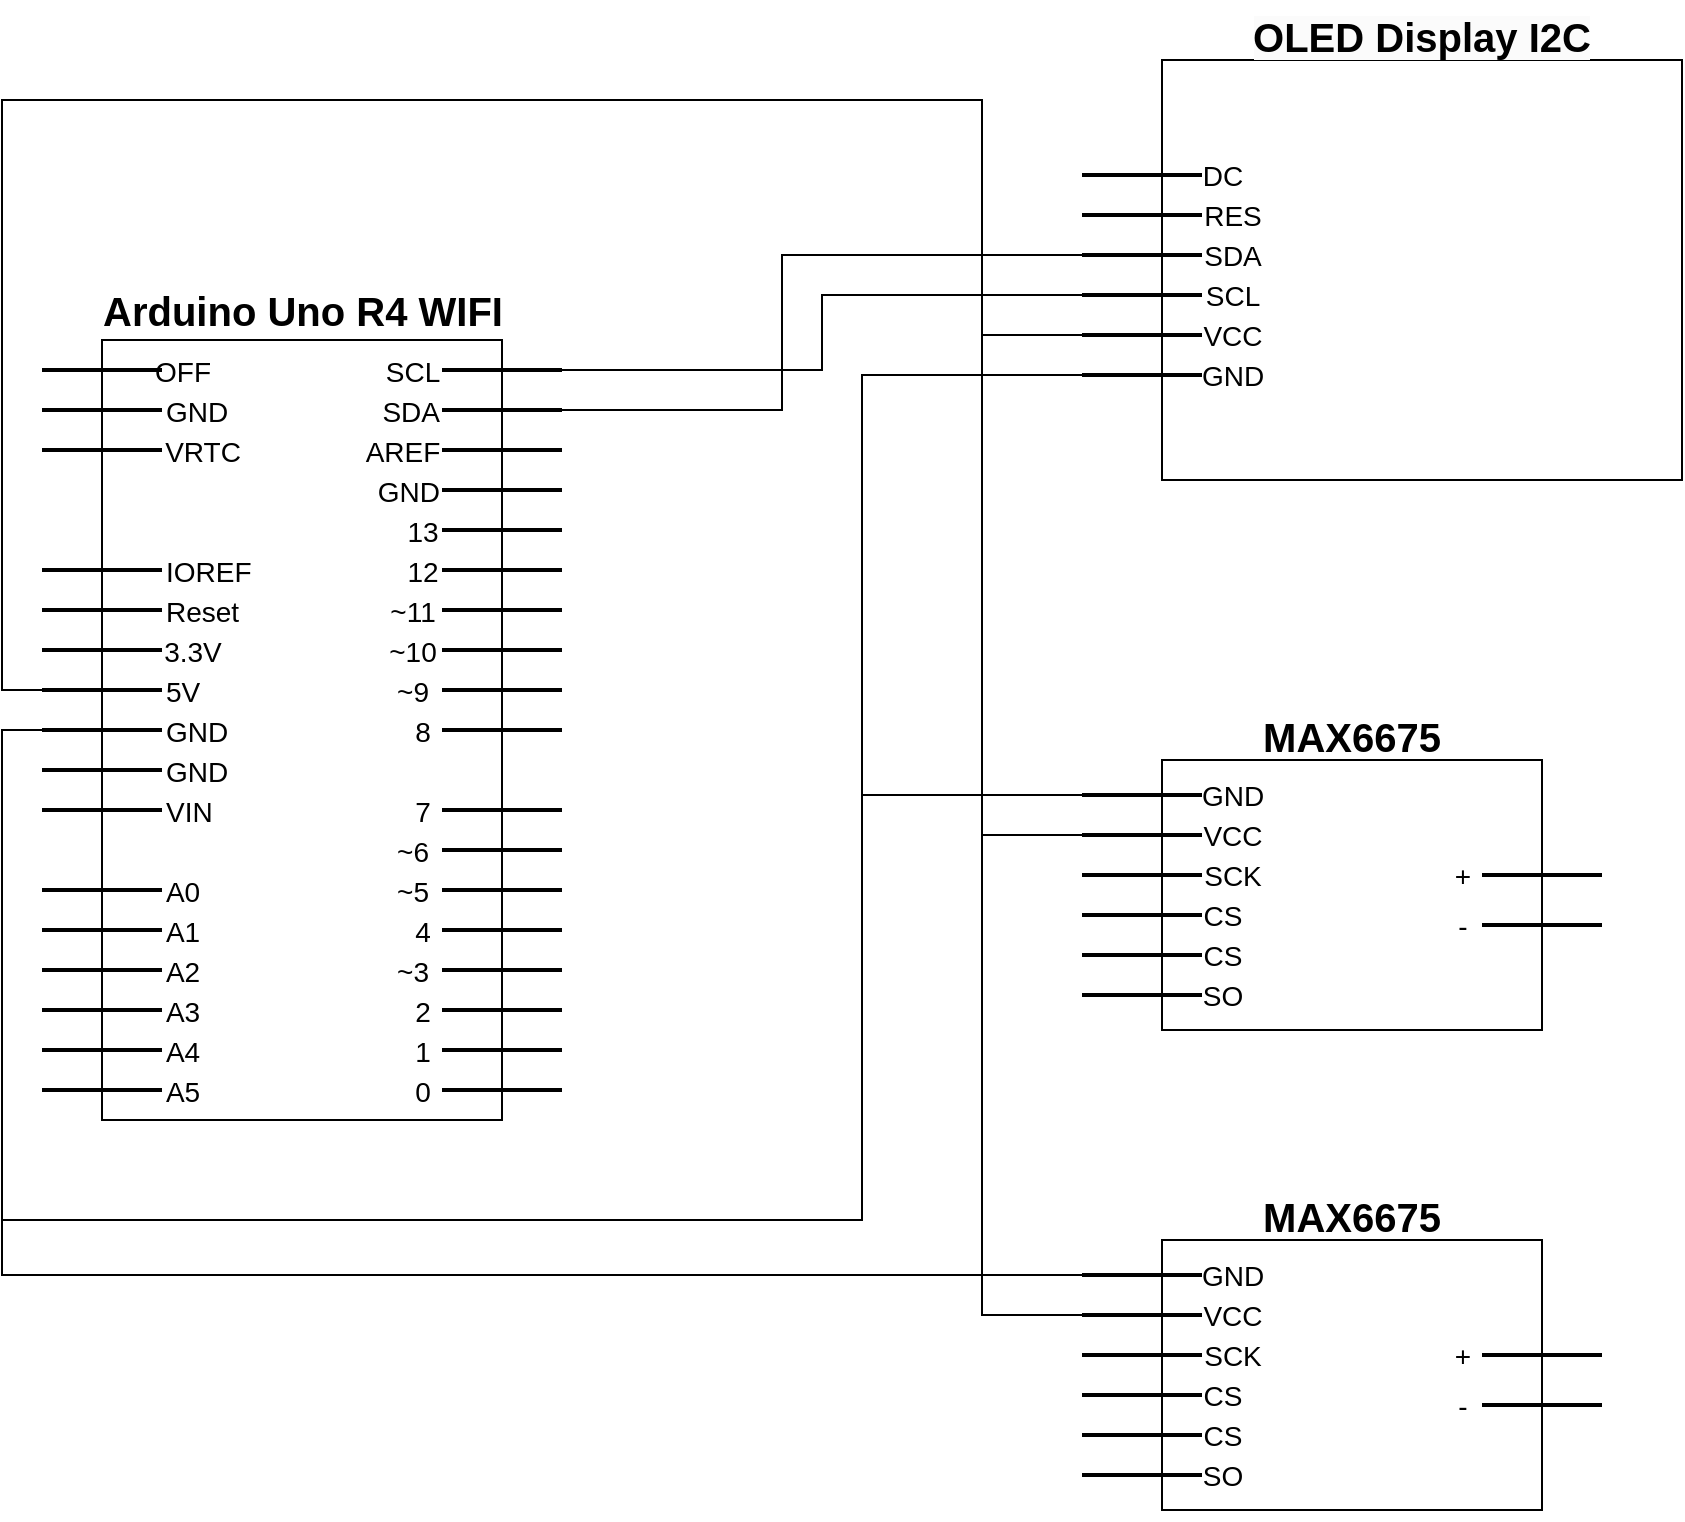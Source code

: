 <mxfile version="25.0.3">
  <diagram name="Page-1" id="16e2658f-23c8-b752-8be9-c03fbebb8bbe">
    <mxGraphModel dx="771" dy="739" grid="1" gridSize="10" guides="1" tooltips="1" connect="1" arrows="1" fold="1" page="1" pageScale="1" pageWidth="4681" pageHeight="3300" background="none" math="0" shadow="0">
      <root>
        <mxCell id="0" />
        <mxCell id="1" parent="0" />
        <mxCell id="s9KkecqxKt4KkMQb729m-92" value="" style="group" vertex="1" connectable="0" parent="1">
          <mxGeometry x="390" y="500" width="260" height="420" as="geometry" />
        </mxCell>
        <mxCell id="s9KkecqxKt4KkMQb729m-42" value="" style="group" vertex="1" connectable="0" parent="s9KkecqxKt4KkMQb729m-92">
          <mxGeometry y="30" width="260" height="390" as="geometry" />
        </mxCell>
        <mxCell id="s9KkecqxKt4KkMQb729m-1" value="" style="rounded=0;whiteSpace=wrap;html=1;" vertex="1" parent="s9KkecqxKt4KkMQb729m-42">
          <mxGeometry x="30" width="200" height="390" as="geometry" />
        </mxCell>
        <mxCell id="s9KkecqxKt4KkMQb729m-3" value="" style="line;strokeWidth=2;html=1;" vertex="1" parent="s9KkecqxKt4KkMQb729m-42">
          <mxGeometry y="370" width="60" height="10" as="geometry" />
        </mxCell>
        <mxCell id="s9KkecqxKt4KkMQb729m-4" value="" style="line;strokeWidth=2;html=1;" vertex="1" parent="s9KkecqxKt4KkMQb729m-42">
          <mxGeometry y="330" width="60" height="10" as="geometry" />
        </mxCell>
        <mxCell id="s9KkecqxKt4KkMQb729m-5" value="" style="line;strokeWidth=2;html=1;" vertex="1" parent="s9KkecqxKt4KkMQb729m-42">
          <mxGeometry y="350" width="60" height="10" as="geometry" />
        </mxCell>
        <mxCell id="s9KkecqxKt4KkMQb729m-6" value="" style="line;strokeWidth=2;html=1;" vertex="1" parent="s9KkecqxKt4KkMQb729m-42">
          <mxGeometry y="310" width="60" height="10" as="geometry" />
        </mxCell>
        <mxCell id="s9KkecqxKt4KkMQb729m-7" value="" style="line;strokeWidth=2;html=1;" vertex="1" parent="s9KkecqxKt4KkMQb729m-42">
          <mxGeometry y="290" width="60" height="10" as="geometry" />
        </mxCell>
        <mxCell id="s9KkecqxKt4KkMQb729m-8" value="" style="line;strokeWidth=2;html=1;" vertex="1" parent="s9KkecqxKt4KkMQb729m-42">
          <mxGeometry y="270" width="60" height="10" as="geometry" />
        </mxCell>
        <mxCell id="s9KkecqxKt4KkMQb729m-10" value="" style="line;strokeWidth=2;html=1;" vertex="1" parent="s9KkecqxKt4KkMQb729m-42">
          <mxGeometry y="230" width="60" height="10" as="geometry" />
        </mxCell>
        <mxCell id="s9KkecqxKt4KkMQb729m-11" value="" style="line;strokeWidth=2;html=1;" vertex="1" parent="s9KkecqxKt4KkMQb729m-42">
          <mxGeometry y="210" width="60" height="10" as="geometry" />
        </mxCell>
        <mxCell id="s9KkecqxKt4KkMQb729m-13" value="" style="line;strokeWidth=2;html=1;" vertex="1" parent="s9KkecqxKt4KkMQb729m-42">
          <mxGeometry y="190" width="60" height="10" as="geometry" />
        </mxCell>
        <mxCell id="s9KkecqxKt4KkMQb729m-14" value="" style="line;strokeWidth=2;html=1;" vertex="1" parent="s9KkecqxKt4KkMQb729m-42">
          <mxGeometry y="170" width="60" height="10" as="geometry" />
        </mxCell>
        <mxCell id="s9KkecqxKt4KkMQb729m-15" value="" style="line;strokeWidth=2;html=1;" vertex="1" parent="s9KkecqxKt4KkMQb729m-42">
          <mxGeometry y="150" width="60" height="10" as="geometry" />
        </mxCell>
        <mxCell id="s9KkecqxKt4KkMQb729m-16" value="" style="line;strokeWidth=2;html=1;" vertex="1" parent="s9KkecqxKt4KkMQb729m-42">
          <mxGeometry y="130" width="60" height="10" as="geometry" />
        </mxCell>
        <mxCell id="s9KkecqxKt4KkMQb729m-17" value="" style="line;strokeWidth=2;html=1;" vertex="1" parent="s9KkecqxKt4KkMQb729m-42">
          <mxGeometry y="110" width="60" height="10" as="geometry" />
        </mxCell>
        <mxCell id="s9KkecqxKt4KkMQb729m-20" value="" style="line;strokeWidth=2;html=1;" vertex="1" parent="s9KkecqxKt4KkMQb729m-42">
          <mxGeometry y="50" width="60" height="10" as="geometry" />
        </mxCell>
        <mxCell id="s9KkecqxKt4KkMQb729m-21" value="" style="line;strokeWidth=2;html=1;" vertex="1" parent="s9KkecqxKt4KkMQb729m-42">
          <mxGeometry y="30" width="60" height="10" as="geometry" />
        </mxCell>
        <mxCell id="s9KkecqxKt4KkMQb729m-22" value="" style="line;strokeWidth=2;html=1;" vertex="1" parent="s9KkecqxKt4KkMQb729m-42">
          <mxGeometry y="10" width="60" height="10" as="geometry" />
        </mxCell>
        <mxCell id="s9KkecqxKt4KkMQb729m-23" value="" style="line;strokeWidth=2;html=1;" vertex="1" parent="s9KkecqxKt4KkMQb729m-42">
          <mxGeometry x="200" y="370" width="60" height="10" as="geometry" />
        </mxCell>
        <mxCell id="s9KkecqxKt4KkMQb729m-24" value="" style="line;strokeWidth=2;html=1;" vertex="1" parent="s9KkecqxKt4KkMQb729m-42">
          <mxGeometry x="200" y="330" width="60" height="10" as="geometry" />
        </mxCell>
        <mxCell id="s9KkecqxKt4KkMQb729m-25" value="" style="line;strokeWidth=2;html=1;" vertex="1" parent="s9KkecqxKt4KkMQb729m-42">
          <mxGeometry x="200" y="350" width="60" height="10" as="geometry" />
        </mxCell>
        <mxCell id="s9KkecqxKt4KkMQb729m-26" value="" style="line;strokeWidth=2;html=1;" vertex="1" parent="s9KkecqxKt4KkMQb729m-42">
          <mxGeometry x="200" y="310" width="60" height="10" as="geometry" />
        </mxCell>
        <mxCell id="s9KkecqxKt4KkMQb729m-27" value="" style="line;strokeWidth=2;html=1;" vertex="1" parent="s9KkecqxKt4KkMQb729m-42">
          <mxGeometry x="200" y="290" width="60" height="10" as="geometry" />
        </mxCell>
        <mxCell id="s9KkecqxKt4KkMQb729m-28" value="" style="line;strokeWidth=2;html=1;" vertex="1" parent="s9KkecqxKt4KkMQb729m-42">
          <mxGeometry x="200" y="270" width="60" height="10" as="geometry" />
        </mxCell>
        <mxCell id="s9KkecqxKt4KkMQb729m-29" value="" style="line;strokeWidth=2;html=1;" vertex="1" parent="s9KkecqxKt4KkMQb729m-42">
          <mxGeometry x="200" y="250" width="60" height="10" as="geometry" />
        </mxCell>
        <mxCell id="s9KkecqxKt4KkMQb729m-30" value="" style="line;strokeWidth=2;html=1;" vertex="1" parent="s9KkecqxKt4KkMQb729m-42">
          <mxGeometry x="200" y="230" width="60" height="10" as="geometry" />
        </mxCell>
        <mxCell id="s9KkecqxKt4KkMQb729m-32" value="" style="line;strokeWidth=2;html=1;" vertex="1" parent="s9KkecqxKt4KkMQb729m-42">
          <mxGeometry x="200" y="190" width="60" height="10" as="geometry" />
        </mxCell>
        <mxCell id="s9KkecqxKt4KkMQb729m-33" value="" style="line;strokeWidth=2;html=1;" vertex="1" parent="s9KkecqxKt4KkMQb729m-42">
          <mxGeometry x="200" y="170" width="60" height="10" as="geometry" />
        </mxCell>
        <mxCell id="s9KkecqxKt4KkMQb729m-34" value="" style="line;strokeWidth=2;html=1;" vertex="1" parent="s9KkecqxKt4KkMQb729m-42">
          <mxGeometry x="200" y="150" width="60" height="10" as="geometry" />
        </mxCell>
        <mxCell id="s9KkecqxKt4KkMQb729m-35" value="" style="line;strokeWidth=2;html=1;" vertex="1" parent="s9KkecqxKt4KkMQb729m-42">
          <mxGeometry x="200" y="130" width="60" height="10" as="geometry" />
        </mxCell>
        <mxCell id="s9KkecqxKt4KkMQb729m-36" value="" style="line;strokeWidth=2;html=1;" vertex="1" parent="s9KkecqxKt4KkMQb729m-42">
          <mxGeometry x="200" y="110" width="60" height="10" as="geometry" />
        </mxCell>
        <mxCell id="s9KkecqxKt4KkMQb729m-37" value="" style="line;strokeWidth=2;html=1;" vertex="1" parent="s9KkecqxKt4KkMQb729m-42">
          <mxGeometry x="200" y="90" width="60" height="10" as="geometry" />
        </mxCell>
        <mxCell id="s9KkecqxKt4KkMQb729m-38" value="" style="line;strokeWidth=2;html=1;" vertex="1" parent="s9KkecqxKt4KkMQb729m-42">
          <mxGeometry x="200" y="70" width="60" height="10" as="geometry" />
        </mxCell>
        <mxCell id="s9KkecqxKt4KkMQb729m-39" value="" style="line;strokeWidth=2;html=1;" vertex="1" parent="s9KkecqxKt4KkMQb729m-42">
          <mxGeometry x="200" y="50" width="60" height="10" as="geometry" />
        </mxCell>
        <mxCell id="s9KkecqxKt4KkMQb729m-40" value="" style="line;strokeWidth=2;html=1;" vertex="1" parent="s9KkecqxKt4KkMQb729m-42">
          <mxGeometry x="200" y="30" width="60" height="10" as="geometry" />
        </mxCell>
        <mxCell id="s9KkecqxKt4KkMQb729m-41" value="" style="line;strokeWidth=2;html=1;" vertex="1" parent="s9KkecqxKt4KkMQb729m-42">
          <mxGeometry x="200" y="10" width="60" height="10" as="geometry" />
        </mxCell>
        <mxCell id="s9KkecqxKt4KkMQb729m-43" value="&lt;font style=&quot;font-size: 14px; font-weight: normal;&quot;&gt;A5&lt;/font&gt;" style="text;strokeColor=none;fillColor=none;html=1;fontSize=24;fontStyle=1;verticalAlign=middle;align=center;" vertex="1" parent="s9KkecqxKt4KkMQb729m-42">
          <mxGeometry x="60" y="365" width="20" height="15" as="geometry" />
        </mxCell>
        <mxCell id="s9KkecqxKt4KkMQb729m-52" value="&lt;font style=&quot;font-size: 14px; font-weight: normal;&quot;&gt;A4&lt;/font&gt;" style="text;strokeColor=none;fillColor=none;html=1;fontSize=24;fontStyle=1;verticalAlign=middle;align=center;" vertex="1" parent="s9KkecqxKt4KkMQb729m-42">
          <mxGeometry x="60" y="345" width="20" height="15" as="geometry" />
        </mxCell>
        <mxCell id="s9KkecqxKt4KkMQb729m-54" value="&lt;font style=&quot;font-size: 14px; font-weight: normal;&quot;&gt;A3&lt;/font&gt;" style="text;strokeColor=none;fillColor=none;html=1;fontSize=24;fontStyle=1;verticalAlign=middle;align=center;" vertex="1" parent="s9KkecqxKt4KkMQb729m-42">
          <mxGeometry x="60" y="325" width="20" height="15" as="geometry" />
        </mxCell>
        <mxCell id="s9KkecqxKt4KkMQb729m-55" value="&lt;span style=&quot;font-size: 14px; font-weight: 400;&quot;&gt;A2&lt;/span&gt;" style="text;strokeColor=none;fillColor=none;html=1;fontSize=24;fontStyle=1;verticalAlign=middle;align=center;" vertex="1" parent="s9KkecqxKt4KkMQb729m-42">
          <mxGeometry x="60" y="305" width="20" height="15" as="geometry" />
        </mxCell>
        <mxCell id="s9KkecqxKt4KkMQb729m-56" value="&lt;font style=&quot;font-size: 14px; font-weight: normal;&quot;&gt;A1&lt;/font&gt;" style="text;strokeColor=none;fillColor=none;html=1;fontSize=24;fontStyle=1;verticalAlign=middle;align=center;" vertex="1" parent="s9KkecqxKt4KkMQb729m-42">
          <mxGeometry x="60" y="285" width="20" height="15" as="geometry" />
        </mxCell>
        <mxCell id="s9KkecqxKt4KkMQb729m-57" value="&lt;font style=&quot;font-size: 14px; font-weight: normal;&quot;&gt;A0&lt;/font&gt;" style="text;strokeColor=none;fillColor=none;html=1;fontSize=24;fontStyle=1;verticalAlign=middle;align=center;" vertex="1" parent="s9KkecqxKt4KkMQb729m-42">
          <mxGeometry x="60" y="265" width="20" height="15" as="geometry" />
        </mxCell>
        <mxCell id="s9KkecqxKt4KkMQb729m-58" value="&lt;font style=&quot;font-size: 14px; font-weight: normal;&quot;&gt;VIN&lt;/font&gt;" style="text;strokeColor=none;fillColor=none;html=1;fontSize=24;fontStyle=1;verticalAlign=middle;align=left;" vertex="1" parent="s9KkecqxKt4KkMQb729m-42">
          <mxGeometry x="60" y="225" width="30" height="15" as="geometry" />
        </mxCell>
        <mxCell id="s9KkecqxKt4KkMQb729m-59" value="&lt;font style=&quot;font-size: 14px; font-weight: normal;&quot;&gt;GND&lt;/font&gt;" style="text;strokeColor=none;fillColor=none;html=1;fontSize=24;fontStyle=1;verticalAlign=middle;align=left;" vertex="1" parent="s9KkecqxKt4KkMQb729m-42">
          <mxGeometry x="60" y="205" width="30" height="15" as="geometry" />
        </mxCell>
        <mxCell id="s9KkecqxKt4KkMQb729m-61" value="&lt;span style=&quot;font-size: 14px; font-weight: 400;&quot;&gt;5V&lt;/span&gt;" style="text;strokeColor=none;fillColor=none;html=1;fontSize=24;fontStyle=1;verticalAlign=middle;align=center;" vertex="1" parent="s9KkecqxKt4KkMQb729m-42">
          <mxGeometry x="60" y="165" width="20" height="15" as="geometry" />
        </mxCell>
        <mxCell id="s9KkecqxKt4KkMQb729m-62" value="&lt;span style=&quot;font-size: 14px; font-weight: 400;&quot;&gt;3.3V&lt;/span&gt;" style="text;strokeColor=none;fillColor=none;html=1;fontSize=24;fontStyle=1;verticalAlign=middle;align=center;" vertex="1" parent="s9KkecqxKt4KkMQb729m-42">
          <mxGeometry x="60" y="145" width="30" height="15" as="geometry" />
        </mxCell>
        <mxCell id="s9KkecqxKt4KkMQb729m-63" value="&lt;span style=&quot;font-size: 14px; font-weight: 400;&quot;&gt;Reset&lt;/span&gt;" style="text;strokeColor=none;fillColor=none;html=1;fontSize=24;fontStyle=1;verticalAlign=middle;align=left;" vertex="1" parent="s9KkecqxKt4KkMQb729m-42">
          <mxGeometry x="60" y="125" width="40" height="15" as="geometry" />
        </mxCell>
        <mxCell id="s9KkecqxKt4KkMQb729m-64" value="&lt;font style=&quot;font-size: 14px; font-weight: normal;&quot;&gt;IOREF&lt;/font&gt;" style="text;strokeColor=none;fillColor=none;html=1;fontSize=24;fontStyle=1;verticalAlign=middle;align=left;" vertex="1" parent="s9KkecqxKt4KkMQb729m-42">
          <mxGeometry x="60" y="105" width="50" height="15" as="geometry" />
        </mxCell>
        <mxCell id="s9KkecqxKt4KkMQb729m-67" value="&lt;font style=&quot;font-size: 14px; font-weight: normal;&quot;&gt;VRTC&lt;/font&gt;" style="text;strokeColor=none;fillColor=none;html=1;fontSize=24;fontStyle=1;verticalAlign=middle;align=center;" vertex="1" parent="s9KkecqxKt4KkMQb729m-42">
          <mxGeometry x="60" y="45" width="40" height="15" as="geometry" />
        </mxCell>
        <mxCell id="s9KkecqxKt4KkMQb729m-70" value="&lt;font style=&quot;font-size: 14px; font-weight: normal;&quot;&gt;GND&lt;/font&gt;" style="text;strokeColor=none;fillColor=none;html=1;fontSize=24;fontStyle=1;verticalAlign=middle;align=left;" vertex="1" parent="s9KkecqxKt4KkMQb729m-42">
          <mxGeometry x="60" y="25" width="40" height="15" as="geometry" />
        </mxCell>
        <mxCell id="s9KkecqxKt4KkMQb729m-71" value="&lt;font style=&quot;font-size: 14px; font-weight: normal;&quot;&gt;OFF&lt;/font&gt;" style="text;strokeColor=none;fillColor=none;html=1;fontSize=24;fontStyle=1;verticalAlign=middle;align=center;" vertex="1" parent="s9KkecqxKt4KkMQb729m-42">
          <mxGeometry x="60" y="5" width="20" height="15" as="geometry" />
        </mxCell>
        <mxCell id="s9KkecqxKt4KkMQb729m-72" value="&lt;font style=&quot;font-size: 14px; font-weight: normal;&quot;&gt;0&lt;/font&gt;" style="text;strokeColor=none;fillColor=none;html=1;fontSize=24;fontStyle=1;verticalAlign=middle;align=center;" vertex="1" parent="s9KkecqxKt4KkMQb729m-42">
          <mxGeometry x="180" y="365" width="20" height="15" as="geometry" />
        </mxCell>
        <mxCell id="s9KkecqxKt4KkMQb729m-73" value="&lt;font style=&quot;font-size: 14px; font-weight: normal;&quot;&gt;1&lt;/font&gt;" style="text;strokeColor=none;fillColor=none;html=1;fontSize=24;fontStyle=1;verticalAlign=middle;align=center;" vertex="1" parent="s9KkecqxKt4KkMQb729m-42">
          <mxGeometry x="180" y="345" width="20" height="15" as="geometry" />
        </mxCell>
        <mxCell id="s9KkecqxKt4KkMQb729m-74" value="&lt;font style=&quot;font-size: 14px; font-weight: normal;&quot;&gt;2&lt;/font&gt;" style="text;strokeColor=none;fillColor=none;html=1;fontSize=24;fontStyle=1;verticalAlign=middle;align=center;" vertex="1" parent="s9KkecqxKt4KkMQb729m-42">
          <mxGeometry x="180" y="325" width="20" height="15" as="geometry" />
        </mxCell>
        <mxCell id="s9KkecqxKt4KkMQb729m-75" value="&lt;font style=&quot;font-size: 14px; font-weight: normal;&quot;&gt;~3&lt;/font&gt;" style="text;strokeColor=none;fillColor=none;html=1;fontSize=24;fontStyle=1;verticalAlign=middle;align=center;" vertex="1" parent="s9KkecqxKt4KkMQb729m-42">
          <mxGeometry x="170" y="305" width="30" height="15" as="geometry" />
        </mxCell>
        <mxCell id="s9KkecqxKt4KkMQb729m-76" value="&lt;font style=&quot;font-size: 14px; font-weight: normal;&quot;&gt;4&lt;/font&gt;" style="text;strokeColor=none;fillColor=none;html=1;fontSize=24;fontStyle=1;verticalAlign=middle;align=center;" vertex="1" parent="s9KkecqxKt4KkMQb729m-42">
          <mxGeometry x="180" y="285" width="20" height="15" as="geometry" />
        </mxCell>
        <mxCell id="s9KkecqxKt4KkMQb729m-77" value="&lt;font style=&quot;font-size: 14px; font-weight: normal;&quot;&gt;~5&lt;/font&gt;" style="text;strokeColor=none;fillColor=none;html=1;fontSize=24;fontStyle=1;verticalAlign=middle;align=center;" vertex="1" parent="s9KkecqxKt4KkMQb729m-42">
          <mxGeometry x="170" y="265" width="30" height="15" as="geometry" />
        </mxCell>
        <mxCell id="s9KkecqxKt4KkMQb729m-78" value="&lt;span style=&quot;font-size: 14px; font-weight: 400;&quot;&gt;~6&lt;/span&gt;" style="text;strokeColor=none;fillColor=none;html=1;fontSize=24;fontStyle=1;verticalAlign=middle;align=center;" vertex="1" parent="s9KkecqxKt4KkMQb729m-42">
          <mxGeometry x="170" y="245" width="30" height="15" as="geometry" />
        </mxCell>
        <mxCell id="s9KkecqxKt4KkMQb729m-79" value="&lt;font style=&quot;font-size: 14px; font-weight: normal;&quot;&gt;7&lt;/font&gt;" style="text;strokeColor=none;fillColor=none;html=1;fontSize=24;fontStyle=1;verticalAlign=middle;align=center;" vertex="1" parent="s9KkecqxKt4KkMQb729m-42">
          <mxGeometry x="180" y="225" width="20" height="15" as="geometry" />
        </mxCell>
        <mxCell id="s9KkecqxKt4KkMQb729m-80" value="&lt;font style=&quot;font-size: 14px; font-weight: normal;&quot;&gt;8&lt;/font&gt;" style="text;strokeColor=none;fillColor=none;html=1;fontSize=24;fontStyle=1;verticalAlign=middle;align=center;" vertex="1" parent="s9KkecqxKt4KkMQb729m-42">
          <mxGeometry x="180" y="185" width="20" height="15" as="geometry" />
        </mxCell>
        <mxCell id="s9KkecqxKt4KkMQb729m-81" value="&lt;font style=&quot;font-size: 14px; font-weight: normal;&quot;&gt;~9&lt;/font&gt;" style="text;strokeColor=none;fillColor=none;html=1;fontSize=24;fontStyle=1;verticalAlign=middle;align=center;" vertex="1" parent="s9KkecqxKt4KkMQb729m-42">
          <mxGeometry x="170" y="165" width="30" height="15" as="geometry" />
        </mxCell>
        <mxCell id="s9KkecqxKt4KkMQb729m-82" value="&lt;font style=&quot;font-size: 14px; font-weight: normal;&quot;&gt;~10&lt;/font&gt;" style="text;strokeColor=none;fillColor=none;html=1;fontSize=24;fontStyle=1;verticalAlign=middle;align=center;" vertex="1" parent="s9KkecqxKt4KkMQb729m-42">
          <mxGeometry x="170" y="145" width="30" height="15" as="geometry" />
        </mxCell>
        <mxCell id="s9KkecqxKt4KkMQb729m-83" value="&lt;span style=&quot;font-size: 14px; font-weight: 400;&quot;&gt;~11&lt;/span&gt;" style="text;strokeColor=none;fillColor=none;html=1;fontSize=24;fontStyle=1;verticalAlign=middle;align=center;" vertex="1" parent="s9KkecqxKt4KkMQb729m-42">
          <mxGeometry x="170" y="125" width="30" height="15" as="geometry" />
        </mxCell>
        <mxCell id="s9KkecqxKt4KkMQb729m-84" value="&lt;font style=&quot;font-size: 14px; font-weight: normal;&quot;&gt;12&lt;/font&gt;" style="text;strokeColor=none;fillColor=none;html=1;fontSize=24;fontStyle=1;verticalAlign=middle;align=center;" vertex="1" parent="s9KkecqxKt4KkMQb729m-42">
          <mxGeometry x="180" y="105" width="20" height="15" as="geometry" />
        </mxCell>
        <mxCell id="s9KkecqxKt4KkMQb729m-85" value="&lt;font style=&quot;font-size: 14px; font-weight: normal;&quot;&gt;13&lt;/font&gt;" style="text;strokeColor=none;fillColor=none;html=1;fontSize=24;fontStyle=1;verticalAlign=middle;align=center;" vertex="1" parent="s9KkecqxKt4KkMQb729m-42">
          <mxGeometry x="180" y="85" width="20" height="15" as="geometry" />
        </mxCell>
        <mxCell id="s9KkecqxKt4KkMQb729m-86" value="&lt;font style=&quot;font-size: 14px; font-weight: normal;&quot;&gt;GND&lt;/font&gt;" style="text;strokeColor=none;fillColor=none;html=1;fontSize=24;fontStyle=1;verticalAlign=middle;align=right;" vertex="1" parent="s9KkecqxKt4KkMQb729m-42">
          <mxGeometry x="160" y="65" width="40" height="15" as="geometry" />
        </mxCell>
        <mxCell id="s9KkecqxKt4KkMQb729m-87" value="&lt;font style=&quot;font-size: 14px; font-weight: normal;&quot;&gt;AREF&lt;/font&gt;" style="text;strokeColor=none;fillColor=none;html=1;fontSize=24;fontStyle=1;verticalAlign=middle;align=center;" vertex="1" parent="s9KkecqxKt4KkMQb729m-42">
          <mxGeometry x="160" y="45" width="40" height="15" as="geometry" />
        </mxCell>
        <mxCell id="s9KkecqxKt4KkMQb729m-88" value="&lt;font style=&quot;font-size: 14px; font-weight: normal;&quot;&gt;SDA&lt;/font&gt;" style="text;strokeColor=none;fillColor=none;html=1;fontSize=24;fontStyle=1;verticalAlign=middle;align=right;" vertex="1" parent="s9KkecqxKt4KkMQb729m-42">
          <mxGeometry x="160" y="25" width="40" height="15" as="geometry" />
        </mxCell>
        <mxCell id="s9KkecqxKt4KkMQb729m-89" value="&lt;font style=&quot;font-size: 14px; font-weight: normal;&quot;&gt;SCL&lt;/font&gt;" style="text;strokeColor=none;fillColor=none;html=1;fontSize=24;fontStyle=1;verticalAlign=middle;align=center;" vertex="1" parent="s9KkecqxKt4KkMQb729m-42">
          <mxGeometry x="170" y="5" width="30" height="15" as="geometry" />
        </mxCell>
        <mxCell id="s9KkecqxKt4KkMQb729m-90" value="&lt;font style=&quot;font-size: 14px; font-weight: normal;&quot;&gt;GND&lt;/font&gt;" style="text;strokeColor=none;fillColor=none;html=1;fontSize=24;fontStyle=1;verticalAlign=middle;align=left;" vertex="1" parent="s9KkecqxKt4KkMQb729m-42">
          <mxGeometry x="60" y="185" width="30" height="15" as="geometry" />
        </mxCell>
        <mxCell id="s9KkecqxKt4KkMQb729m-91" value="&lt;font style=&quot;font-size: 20px;&quot;&gt;&lt;font style=&quot;&quot;&gt;Arduino Uno R4 W&lt;/font&gt;IFI&lt;/font&gt;" style="text;strokeColor=none;fillColor=none;html=1;fontSize=24;fontStyle=1;verticalAlign=middle;align=center;" vertex="1" parent="s9KkecqxKt4KkMQb729m-92">
          <mxGeometry x="30" width="200" height="30" as="geometry" />
        </mxCell>
        <mxCell id="s9KkecqxKt4KkMQb729m-112" value="" style="group" vertex="1" connectable="0" parent="1">
          <mxGeometry x="910" y="710" width="260" height="165" as="geometry" />
        </mxCell>
        <mxCell id="s9KkecqxKt4KkMQb729m-93" value="" style="rounded=0;whiteSpace=wrap;html=1;" vertex="1" parent="s9KkecqxKt4KkMQb729m-112">
          <mxGeometry x="40" y="30" width="190" height="135" as="geometry" />
        </mxCell>
        <mxCell id="s9KkecqxKt4KkMQb729m-94" value="" style="line;strokeWidth=2;html=1;" vertex="1" parent="s9KkecqxKt4KkMQb729m-112">
          <mxGeometry y="142.5" width="60" height="10" as="geometry" />
        </mxCell>
        <mxCell id="s9KkecqxKt4KkMQb729m-95" value="" style="line;strokeWidth=2;html=1;" vertex="1" parent="s9KkecqxKt4KkMQb729m-112">
          <mxGeometry y="102.5" width="60" height="10" as="geometry" />
        </mxCell>
        <mxCell id="s9KkecqxKt4KkMQb729m-96" value="" style="line;strokeWidth=2;html=1;" vertex="1" parent="s9KkecqxKt4KkMQb729m-112">
          <mxGeometry y="122.5" width="60" height="10" as="geometry" />
        </mxCell>
        <mxCell id="s9KkecqxKt4KkMQb729m-97" value="" style="line;strokeWidth=2;html=1;" vertex="1" parent="s9KkecqxKt4KkMQb729m-112">
          <mxGeometry y="82.5" width="60" height="10" as="geometry" />
        </mxCell>
        <mxCell id="s9KkecqxKt4KkMQb729m-98" value="" style="line;strokeWidth=2;html=1;" vertex="1" parent="s9KkecqxKt4KkMQb729m-112">
          <mxGeometry y="62.5" width="60" height="10" as="geometry" />
        </mxCell>
        <mxCell id="s9KkecqxKt4KkMQb729m-99" value="" style="line;strokeWidth=2;html=1;" vertex="1" parent="s9KkecqxKt4KkMQb729m-112">
          <mxGeometry y="42.5" width="60" height="10" as="geometry" />
        </mxCell>
        <mxCell id="s9KkecqxKt4KkMQb729m-100" value="&lt;font style=&quot;font-size: 14px; font-weight: normal;&quot;&gt;SO&lt;/font&gt;" style="text;strokeColor=none;fillColor=none;html=1;fontSize=24;fontStyle=1;verticalAlign=middle;align=center;" vertex="1" parent="s9KkecqxKt4KkMQb729m-112">
          <mxGeometry x="60" y="137.5" width="20" height="15" as="geometry" />
        </mxCell>
        <mxCell id="s9KkecqxKt4KkMQb729m-101" value="&lt;font style=&quot;font-size: 14px; font-weight: normal;&quot;&gt;CS&lt;/font&gt;" style="text;strokeColor=none;fillColor=none;html=1;fontSize=24;fontStyle=1;verticalAlign=middle;align=center;" vertex="1" parent="s9KkecqxKt4KkMQb729m-112">
          <mxGeometry x="60" y="117.5" width="20" height="15" as="geometry" />
        </mxCell>
        <mxCell id="s9KkecqxKt4KkMQb729m-102" value="&lt;font style=&quot;font-size: 14px; font-weight: normal;&quot;&gt;CS&lt;/font&gt;" style="text;strokeColor=none;fillColor=none;html=1;fontSize=24;fontStyle=1;verticalAlign=middle;align=center;" vertex="1" parent="s9KkecqxKt4KkMQb729m-112">
          <mxGeometry x="60" y="97.5" width="20" height="15" as="geometry" />
        </mxCell>
        <mxCell id="s9KkecqxKt4KkMQb729m-103" value="&lt;span style=&quot;font-size: 14px; font-weight: 400;&quot;&gt;SCK&lt;/span&gt;" style="text;strokeColor=none;fillColor=none;html=1;fontSize=24;fontStyle=1;verticalAlign=middle;align=center;" vertex="1" parent="s9KkecqxKt4KkMQb729m-112">
          <mxGeometry x="60" y="77.5" width="30" height="15" as="geometry" />
        </mxCell>
        <mxCell id="s9KkecqxKt4KkMQb729m-104" value="&lt;font style=&quot;font-size: 14px; font-weight: normal;&quot;&gt;VCC&lt;/font&gt;" style="text;strokeColor=none;fillColor=none;html=1;fontSize=24;fontStyle=1;verticalAlign=middle;align=center;" vertex="1" parent="s9KkecqxKt4KkMQb729m-112">
          <mxGeometry x="60" y="57.5" width="30" height="15" as="geometry" />
        </mxCell>
        <mxCell id="s9KkecqxKt4KkMQb729m-105" value="&lt;span style=&quot;font-size: 14px; font-weight: 400;&quot;&gt;GND&lt;/span&gt;" style="text;strokeColor=none;fillColor=none;html=1;fontSize=24;fontStyle=1;verticalAlign=middle;align=center;" vertex="1" parent="s9KkecqxKt4KkMQb729m-112">
          <mxGeometry x="60" y="37.5" width="30" height="15" as="geometry" />
        </mxCell>
        <mxCell id="s9KkecqxKt4KkMQb729m-106" value="" style="line;strokeWidth=2;html=1;" vertex="1" parent="s9KkecqxKt4KkMQb729m-112">
          <mxGeometry x="200" y="82.5" width="60" height="10" as="geometry" />
        </mxCell>
        <mxCell id="s9KkecqxKt4KkMQb729m-107" value="" style="line;strokeWidth=2;html=1;" vertex="1" parent="s9KkecqxKt4KkMQb729m-112">
          <mxGeometry x="200" y="107.5" width="60" height="10" as="geometry" />
        </mxCell>
        <mxCell id="s9KkecqxKt4KkMQb729m-108" value="&lt;span style=&quot;font-size: 14px; font-weight: 400;&quot;&gt;+&lt;/span&gt;" style="text;strokeColor=none;fillColor=none;html=1;fontSize=24;fontStyle=1;verticalAlign=middle;align=center;" vertex="1" parent="s9KkecqxKt4KkMQb729m-112">
          <mxGeometry x="180" y="77.5" width="20" height="15" as="geometry" />
        </mxCell>
        <mxCell id="s9KkecqxKt4KkMQb729m-110" value="&lt;span style=&quot;font-size: 14px; font-weight: 400;&quot;&gt;-&lt;/span&gt;" style="text;strokeColor=none;fillColor=none;html=1;fontSize=24;fontStyle=1;verticalAlign=middle;align=center;" vertex="1" parent="s9KkecqxKt4KkMQb729m-112">
          <mxGeometry x="180" y="102.5" width="20" height="15" as="geometry" />
        </mxCell>
        <mxCell id="s9KkecqxKt4KkMQb729m-111" value="&lt;div style=&quot;&quot;&gt;&lt;span style=&quot;background-color: initial; font-size: 20px; text-wrap-mode: nowrap;&quot;&gt;&lt;b&gt;MAX6675&lt;/b&gt;&lt;/span&gt;&lt;/div&gt;" style="text;whiteSpace=wrap;html=1;align=center;" vertex="1" parent="s9KkecqxKt4KkMQb729m-112">
          <mxGeometry x="40" width="190" height="52.5" as="geometry" />
        </mxCell>
        <mxCell id="s9KkecqxKt4KkMQb729m-131" value="" style="group" vertex="1" connectable="0" parent="1">
          <mxGeometry x="910" y="360" width="300" height="240" as="geometry" />
        </mxCell>
        <mxCell id="s9KkecqxKt4KkMQb729m-113" value="" style="rounded=0;whiteSpace=wrap;html=1;" vertex="1" parent="s9KkecqxKt4KkMQb729m-131">
          <mxGeometry x="40" y="30" width="260" height="210" as="geometry" />
        </mxCell>
        <mxCell id="s9KkecqxKt4KkMQb729m-114" value="" style="line;strokeWidth=2;html=1;" vertex="1" parent="s9KkecqxKt4KkMQb729m-131">
          <mxGeometry y="182.5" width="60" height="10" as="geometry" />
        </mxCell>
        <mxCell id="s9KkecqxKt4KkMQb729m-115" value="" style="line;strokeWidth=2;html=1;" vertex="1" parent="s9KkecqxKt4KkMQb729m-131">
          <mxGeometry y="142.5" width="60" height="10" as="geometry" />
        </mxCell>
        <mxCell id="s9KkecqxKt4KkMQb729m-116" value="" style="line;strokeWidth=2;html=1;" vertex="1" parent="s9KkecqxKt4KkMQb729m-131">
          <mxGeometry y="162.5" width="60" height="10" as="geometry" />
        </mxCell>
        <mxCell id="s9KkecqxKt4KkMQb729m-117" value="" style="line;strokeWidth=2;html=1;" vertex="1" parent="s9KkecqxKt4KkMQb729m-131">
          <mxGeometry y="122.5" width="60" height="10" as="geometry" />
        </mxCell>
        <mxCell id="s9KkecqxKt4KkMQb729m-118" value="" style="line;strokeWidth=2;html=1;" vertex="1" parent="s9KkecqxKt4KkMQb729m-131">
          <mxGeometry y="102.5" width="60" height="10" as="geometry" />
        </mxCell>
        <mxCell id="s9KkecqxKt4KkMQb729m-119" value="" style="line;strokeWidth=2;html=1;" vertex="1" parent="s9KkecqxKt4KkMQb729m-131">
          <mxGeometry y="82.5" width="60" height="10" as="geometry" />
        </mxCell>
        <mxCell id="s9KkecqxKt4KkMQb729m-120" value="&lt;font style=&quot;font-size: 14px; font-weight: normal;&quot;&gt;GND&lt;/font&gt;" style="text;strokeColor=none;fillColor=none;html=1;fontSize=24;fontStyle=1;verticalAlign=middle;align=center;" vertex="1" parent="s9KkecqxKt4KkMQb729m-131">
          <mxGeometry x="60" y="177.5" width="30" height="15" as="geometry" />
        </mxCell>
        <mxCell id="s9KkecqxKt4KkMQb729m-121" value="&lt;font style=&quot;font-size: 14px; font-weight: normal;&quot;&gt;VCC&lt;/font&gt;" style="text;strokeColor=none;fillColor=none;html=1;fontSize=24;fontStyle=1;verticalAlign=middle;align=center;" vertex="1" parent="s9KkecqxKt4KkMQb729m-131">
          <mxGeometry x="60" y="157.5" width="30" height="15" as="geometry" />
        </mxCell>
        <mxCell id="s9KkecqxKt4KkMQb729m-122" value="&lt;font style=&quot;font-size: 14px; font-weight: normal;&quot;&gt;SCL&lt;/font&gt;" style="text;strokeColor=none;fillColor=none;html=1;fontSize=24;fontStyle=1;verticalAlign=middle;align=center;" vertex="1" parent="s9KkecqxKt4KkMQb729m-131">
          <mxGeometry x="60" y="137.5" width="30" height="15" as="geometry" />
        </mxCell>
        <mxCell id="s9KkecqxKt4KkMQb729m-123" value="&lt;span style=&quot;font-size: 14px; font-weight: 400;&quot;&gt;SDA&lt;/span&gt;" style="text;strokeColor=none;fillColor=none;html=1;fontSize=24;fontStyle=1;verticalAlign=middle;align=center;" vertex="1" parent="s9KkecqxKt4KkMQb729m-131">
          <mxGeometry x="60" y="117.5" width="30" height="15" as="geometry" />
        </mxCell>
        <mxCell id="s9KkecqxKt4KkMQb729m-124" value="&lt;font style=&quot;font-size: 14px; font-weight: normal;&quot;&gt;RES&lt;/font&gt;" style="text;strokeColor=none;fillColor=none;html=1;fontSize=24;fontStyle=1;verticalAlign=middle;align=center;" vertex="1" parent="s9KkecqxKt4KkMQb729m-131">
          <mxGeometry x="60" y="97.5" width="30" height="15" as="geometry" />
        </mxCell>
        <mxCell id="s9KkecqxKt4KkMQb729m-125" value="&lt;span style=&quot;font-size: 14px; font-weight: 400;&quot;&gt;DC&lt;/span&gt;" style="text;strokeColor=none;fillColor=none;html=1;fontSize=24;fontStyle=1;verticalAlign=middle;align=center;" vertex="1" parent="s9KkecqxKt4KkMQb729m-131">
          <mxGeometry x="60" y="77.5" width="20" height="15" as="geometry" />
        </mxCell>
        <mxCell id="s9KkecqxKt4KkMQb729m-130" value="&lt;b style=&quot;forced-color-adjust: none; color: rgb(0, 0, 0); font-family: Helvetica; font-size: 20px; font-style: normal; font-variant-ligatures: normal; font-variant-caps: normal; letter-spacing: normal; orphans: 2; text-indent: 0px; text-transform: none; widows: 2; word-spacing: 0px; -webkit-text-stroke-width: 0px; white-space: nowrap; background-color: rgb(251, 251, 251); text-decoration-thickness: initial; text-decoration-style: initial; text-decoration-color: initial;&quot;&gt;OLED Display I2C&lt;/b&gt;" style="text;whiteSpace=wrap;html=1;align=center;" vertex="1" parent="s9KkecqxKt4KkMQb729m-131">
          <mxGeometry x="40" width="260" height="60" as="geometry" />
        </mxCell>
        <mxCell id="s9KkecqxKt4KkMQb729m-132" value="" style="group" vertex="1" connectable="0" parent="1">
          <mxGeometry x="910" y="950" width="260" height="170" as="geometry" />
        </mxCell>
        <mxCell id="s9KkecqxKt4KkMQb729m-133" value="" style="rounded=0;whiteSpace=wrap;html=1;" vertex="1" parent="s9KkecqxKt4KkMQb729m-132">
          <mxGeometry x="40" y="30" width="190" height="135" as="geometry" />
        </mxCell>
        <mxCell id="s9KkecqxKt4KkMQb729m-134" value="" style="line;strokeWidth=2;html=1;" vertex="1" parent="s9KkecqxKt4KkMQb729m-132">
          <mxGeometry y="142.5" width="60" height="10" as="geometry" />
        </mxCell>
        <mxCell id="s9KkecqxKt4KkMQb729m-135" value="" style="line;strokeWidth=2;html=1;" vertex="1" parent="s9KkecqxKt4KkMQb729m-132">
          <mxGeometry y="102.5" width="60" height="10" as="geometry" />
        </mxCell>
        <mxCell id="s9KkecqxKt4KkMQb729m-136" value="" style="line;strokeWidth=2;html=1;" vertex="1" parent="s9KkecqxKt4KkMQb729m-132">
          <mxGeometry y="122.5" width="60" height="10" as="geometry" />
        </mxCell>
        <mxCell id="s9KkecqxKt4KkMQb729m-137" value="" style="line;strokeWidth=2;html=1;" vertex="1" parent="s9KkecqxKt4KkMQb729m-132">
          <mxGeometry y="82.5" width="60" height="10" as="geometry" />
        </mxCell>
        <mxCell id="s9KkecqxKt4KkMQb729m-138" value="" style="line;strokeWidth=2;html=1;" vertex="1" parent="s9KkecqxKt4KkMQb729m-132">
          <mxGeometry y="62.5" width="60" height="10" as="geometry" />
        </mxCell>
        <mxCell id="s9KkecqxKt4KkMQb729m-139" value="" style="line;strokeWidth=2;html=1;" vertex="1" parent="s9KkecqxKt4KkMQb729m-132">
          <mxGeometry y="42.5" width="60" height="10" as="geometry" />
        </mxCell>
        <mxCell id="s9KkecqxKt4KkMQb729m-140" value="&lt;font style=&quot;font-size: 14px; font-weight: normal;&quot;&gt;SO&lt;/font&gt;" style="text;strokeColor=none;fillColor=none;html=1;fontSize=24;fontStyle=1;verticalAlign=middle;align=center;" vertex="1" parent="s9KkecqxKt4KkMQb729m-132">
          <mxGeometry x="60" y="137.5" width="20" height="15" as="geometry" />
        </mxCell>
        <mxCell id="s9KkecqxKt4KkMQb729m-141" value="&lt;font style=&quot;font-size: 14px; font-weight: normal;&quot;&gt;CS&lt;/font&gt;" style="text;strokeColor=none;fillColor=none;html=1;fontSize=24;fontStyle=1;verticalAlign=middle;align=center;" vertex="1" parent="s9KkecqxKt4KkMQb729m-132">
          <mxGeometry x="60" y="117.5" width="20" height="15" as="geometry" />
        </mxCell>
        <mxCell id="s9KkecqxKt4KkMQb729m-142" value="&lt;font style=&quot;font-size: 14px; font-weight: normal;&quot;&gt;CS&lt;/font&gt;" style="text;strokeColor=none;fillColor=none;html=1;fontSize=24;fontStyle=1;verticalAlign=middle;align=center;" vertex="1" parent="s9KkecqxKt4KkMQb729m-132">
          <mxGeometry x="60" y="97.5" width="20" height="15" as="geometry" />
        </mxCell>
        <mxCell id="s9KkecqxKt4KkMQb729m-143" value="&lt;span style=&quot;font-size: 14px; font-weight: 400;&quot;&gt;SCK&lt;/span&gt;" style="text;strokeColor=none;fillColor=none;html=1;fontSize=24;fontStyle=1;verticalAlign=middle;align=center;" vertex="1" parent="s9KkecqxKt4KkMQb729m-132">
          <mxGeometry x="60" y="77.5" width="30" height="15" as="geometry" />
        </mxCell>
        <mxCell id="s9KkecqxKt4KkMQb729m-144" value="&lt;font style=&quot;font-size: 14px; font-weight: normal;&quot;&gt;VCC&lt;/font&gt;" style="text;strokeColor=none;fillColor=none;html=1;fontSize=24;fontStyle=1;verticalAlign=middle;align=center;" vertex="1" parent="s9KkecqxKt4KkMQb729m-132">
          <mxGeometry x="60" y="57.5" width="30" height="15" as="geometry" />
        </mxCell>
        <mxCell id="s9KkecqxKt4KkMQb729m-145" value="&lt;span style=&quot;font-size: 14px; font-weight: 400;&quot;&gt;GND&lt;/span&gt;" style="text;strokeColor=none;fillColor=none;html=1;fontSize=24;fontStyle=1;verticalAlign=middle;align=center;" vertex="1" parent="s9KkecqxKt4KkMQb729m-132">
          <mxGeometry x="60" y="37.5" width="30" height="15" as="geometry" />
        </mxCell>
        <mxCell id="s9KkecqxKt4KkMQb729m-146" value="" style="line;strokeWidth=2;html=1;" vertex="1" parent="s9KkecqxKt4KkMQb729m-132">
          <mxGeometry x="200" y="82.5" width="60" height="10" as="geometry" />
        </mxCell>
        <mxCell id="s9KkecqxKt4KkMQb729m-147" value="" style="line;strokeWidth=2;html=1;" vertex="1" parent="s9KkecqxKt4KkMQb729m-132">
          <mxGeometry x="200" y="107.5" width="60" height="10" as="geometry" />
        </mxCell>
        <mxCell id="s9KkecqxKt4KkMQb729m-148" value="&lt;span style=&quot;font-size: 14px; font-weight: 400;&quot;&gt;+&lt;/span&gt;" style="text;strokeColor=none;fillColor=none;html=1;fontSize=24;fontStyle=1;verticalAlign=middle;align=center;" vertex="1" parent="s9KkecqxKt4KkMQb729m-132">
          <mxGeometry x="180" y="77.5" width="20" height="15" as="geometry" />
        </mxCell>
        <mxCell id="s9KkecqxKt4KkMQb729m-149" value="&lt;span style=&quot;font-size: 14px; font-weight: 400;&quot;&gt;-&lt;/span&gt;" style="text;strokeColor=none;fillColor=none;html=1;fontSize=24;fontStyle=1;verticalAlign=middle;align=center;" vertex="1" parent="s9KkecqxKt4KkMQb729m-132">
          <mxGeometry x="180" y="102.5" width="20" height="15" as="geometry" />
        </mxCell>
        <mxCell id="s9KkecqxKt4KkMQb729m-150" value="&lt;div style=&quot;&quot;&gt;&lt;span style=&quot;background-color: initial; font-size: 20px; text-wrap-mode: nowrap;&quot;&gt;&lt;b&gt;MAX6675&lt;/b&gt;&lt;/span&gt;&lt;/div&gt;" style="text;whiteSpace=wrap;html=1;align=center;" vertex="1" parent="s9KkecqxKt4KkMQb729m-132">
          <mxGeometry x="40" width="190" height="52.5" as="geometry" />
        </mxCell>
        <mxCell id="s9KkecqxKt4KkMQb729m-153" style="edgeStyle=orthogonalEdgeStyle;rounded=0;orthogonalLoop=1;jettySize=auto;html=1;exitX=0;exitY=0.5;exitDx=0;exitDy=0;exitPerimeter=0;entryX=0;entryY=0.5;entryDx=0;entryDy=0;entryPerimeter=0;endArrow=none;endFill=0;" edge="1" parent="1" source="s9KkecqxKt4KkMQb729m-13" target="s9KkecqxKt4KkMQb729m-114">
          <mxGeometry relative="1" as="geometry">
            <Array as="points">
              <mxPoint x="370" y="725" />
              <mxPoint x="370" y="970" />
              <mxPoint x="800" y="970" />
              <mxPoint x="800" y="548" />
            </Array>
          </mxGeometry>
        </mxCell>
        <mxCell id="s9KkecqxKt4KkMQb729m-155" style="edgeStyle=orthogonalEdgeStyle;rounded=0;orthogonalLoop=1;jettySize=auto;html=1;exitX=0;exitY=0.5;exitDx=0;exitDy=0;exitPerimeter=0;entryX=0;entryY=0.5;entryDx=0;entryDy=0;entryPerimeter=0;endArrow=none;endFill=0;" edge="1" parent="1" source="s9KkecqxKt4KkMQb729m-13" target="s9KkecqxKt4KkMQb729m-99">
          <mxGeometry relative="1" as="geometry">
            <Array as="points">
              <mxPoint x="370" y="725" />
              <mxPoint x="370" y="970" />
              <mxPoint x="800" y="970" />
              <mxPoint x="800" y="758" />
            </Array>
          </mxGeometry>
        </mxCell>
        <mxCell id="s9KkecqxKt4KkMQb729m-156" style="edgeStyle=orthogonalEdgeStyle;rounded=0;orthogonalLoop=1;jettySize=auto;html=1;exitX=0;exitY=0.5;exitDx=0;exitDy=0;exitPerimeter=0;entryX=0;entryY=0.5;entryDx=0;entryDy=0;entryPerimeter=0;endArrow=none;endFill=0;" edge="1" parent="1" source="s9KkecqxKt4KkMQb729m-13" target="s9KkecqxKt4KkMQb729m-139">
          <mxGeometry relative="1" as="geometry" />
        </mxCell>
        <mxCell id="s9KkecqxKt4KkMQb729m-157" style="edgeStyle=orthogonalEdgeStyle;rounded=0;orthogonalLoop=1;jettySize=auto;html=1;exitX=1;exitY=0.5;exitDx=0;exitDy=0;exitPerimeter=0;entryX=0;entryY=0.5;entryDx=0;entryDy=0;entryPerimeter=0;endArrow=none;endFill=0;" edge="1" parent="1" source="s9KkecqxKt4KkMQb729m-41" target="s9KkecqxKt4KkMQb729m-115">
          <mxGeometry relative="1" as="geometry" />
        </mxCell>
        <mxCell id="s9KkecqxKt4KkMQb729m-158" style="edgeStyle=orthogonalEdgeStyle;rounded=0;orthogonalLoop=1;jettySize=auto;html=1;exitX=1;exitY=0.5;exitDx=0;exitDy=0;exitPerimeter=0;entryX=0;entryY=0.5;entryDx=0;entryDy=0;entryPerimeter=0;endArrow=none;endFill=0;" edge="1" parent="1" source="s9KkecqxKt4KkMQb729m-40" target="s9KkecqxKt4KkMQb729m-117">
          <mxGeometry relative="1" as="geometry">
            <Array as="points">
              <mxPoint x="760" y="565" />
              <mxPoint x="760" y="488" />
            </Array>
          </mxGeometry>
        </mxCell>
        <mxCell id="s9KkecqxKt4KkMQb729m-159" style="edgeStyle=orthogonalEdgeStyle;rounded=0;orthogonalLoop=1;jettySize=auto;html=1;exitX=0;exitY=0.5;exitDx=0;exitDy=0;exitPerimeter=0;entryX=0;entryY=0.5;entryDx=0;entryDy=0;entryPerimeter=0;endArrow=none;endFill=0;" edge="1" parent="1" source="s9KkecqxKt4KkMQb729m-14" target="s9KkecqxKt4KkMQb729m-116">
          <mxGeometry relative="1" as="geometry">
            <Array as="points">
              <mxPoint x="370" y="705" />
              <mxPoint x="370" y="410" />
              <mxPoint x="860" y="410" />
              <mxPoint x="860" y="528" />
            </Array>
          </mxGeometry>
        </mxCell>
        <mxCell id="s9KkecqxKt4KkMQb729m-160" style="edgeStyle=orthogonalEdgeStyle;rounded=0;orthogonalLoop=1;jettySize=auto;html=1;exitX=0;exitY=0.5;exitDx=0;exitDy=0;exitPerimeter=0;entryX=0;entryY=0.5;entryDx=0;entryDy=0;entryPerimeter=0;endArrow=none;endFill=0;" edge="1" parent="1" source="s9KkecqxKt4KkMQb729m-14" target="s9KkecqxKt4KkMQb729m-98">
          <mxGeometry relative="1" as="geometry">
            <Array as="points">
              <mxPoint x="370" y="705" />
              <mxPoint x="370" y="410" />
              <mxPoint x="860" y="410" />
              <mxPoint x="860" y="778" />
            </Array>
          </mxGeometry>
        </mxCell>
        <mxCell id="s9KkecqxKt4KkMQb729m-162" style="edgeStyle=orthogonalEdgeStyle;rounded=0;orthogonalLoop=1;jettySize=auto;html=1;exitX=0;exitY=0.5;exitDx=0;exitDy=0;exitPerimeter=0;entryX=0;entryY=0.5;entryDx=0;entryDy=0;entryPerimeter=0;endArrow=none;endFill=0;" edge="1" parent="1" source="s9KkecqxKt4KkMQb729m-14" target="s9KkecqxKt4KkMQb729m-138">
          <mxGeometry relative="1" as="geometry">
            <Array as="points">
              <mxPoint x="370" y="705" />
              <mxPoint x="370" y="410" />
              <mxPoint x="860" y="410" />
              <mxPoint x="860" y="1018" />
            </Array>
          </mxGeometry>
        </mxCell>
      </root>
    </mxGraphModel>
  </diagram>
</mxfile>

